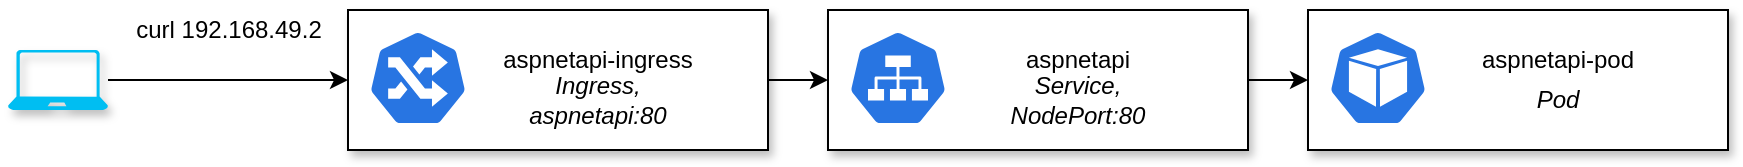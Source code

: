 <mxfile version="15.8.7" type="device" pages="2"><diagram id="gNxFJpp3jdlrwR9IlvdI" name="ingress-routing"><mxGraphModel dx="1102" dy="1025" grid="1" gridSize="10" guides="1" tooltips="1" connect="1" arrows="1" fold="1" page="1" pageScale="1" pageWidth="850" pageHeight="1100" math="0" shadow="0"><root><mxCell id="0"/><mxCell id="1" parent="0"/><mxCell id="nmLJUl8TZIl3hFrVGZ9E-8" value="" style="group" parent="1" vertex="1" connectable="0"><mxGeometry x="430" y="40" width="210" height="70" as="geometry"/></mxCell><mxCell id="nmLJUl8TZIl3hFrVGZ9E-5" value="" style="rounded=0;whiteSpace=wrap;html=1;shadow=1;" parent="nmLJUl8TZIl3hFrVGZ9E-8" vertex="1"><mxGeometry width="210" height="70" as="geometry"/></mxCell><mxCell id="nmLJUl8TZIl3hFrVGZ9E-4" value="" style="sketch=0;html=1;dashed=0;whitespace=wrap;fillColor=#2875E2;strokeColor=#ffffff;points=[[0.005,0.63,0],[0.1,0.2,0],[0.9,0.2,0],[0.5,0,0],[0.995,0.63,0],[0.72,0.99,0],[0.5,1,0],[0.28,0.99,0]];shape=mxgraph.kubernetes.icon;prIcon=svc" parent="nmLJUl8TZIl3hFrVGZ9E-8" vertex="1"><mxGeometry x="10" y="10" width="50" height="48" as="geometry"/></mxCell><mxCell id="nmLJUl8TZIl3hFrVGZ9E-6" value="aspnetapi" style="text;html=1;strokeColor=none;fillColor=none;align=center;verticalAlign=middle;whiteSpace=wrap;rounded=0;shadow=1;" parent="nmLJUl8TZIl3hFrVGZ9E-8" vertex="1"><mxGeometry x="70" y="10" width="110" height="30" as="geometry"/></mxCell><mxCell id="nmLJUl8TZIl3hFrVGZ9E-7" value="&lt;i&gt;Service, NodePort:80&lt;/i&gt;" style="text;html=1;strokeColor=none;fillColor=none;align=center;verticalAlign=middle;whiteSpace=wrap;rounded=0;shadow=1;" parent="nmLJUl8TZIl3hFrVGZ9E-8" vertex="1"><mxGeometry x="70" y="30" width="110" height="30" as="geometry"/></mxCell><mxCell id="nmLJUl8TZIl3hFrVGZ9E-9" value="" style="group" parent="1" vertex="1" connectable="0"><mxGeometry x="670" y="40" width="210" height="70" as="geometry"/></mxCell><mxCell id="nmLJUl8TZIl3hFrVGZ9E-10" value="" style="rounded=0;whiteSpace=wrap;html=1;shadow=1;" parent="nmLJUl8TZIl3hFrVGZ9E-9" vertex="1"><mxGeometry width="210" height="70" as="geometry"/></mxCell><mxCell id="nmLJUl8TZIl3hFrVGZ9E-12" value="aspnetapi-pod" style="text;html=1;strokeColor=none;fillColor=none;align=center;verticalAlign=middle;whiteSpace=wrap;rounded=0;shadow=1;" parent="nmLJUl8TZIl3hFrVGZ9E-9" vertex="1"><mxGeometry x="70" y="10" width="110" height="30" as="geometry"/></mxCell><mxCell id="nmLJUl8TZIl3hFrVGZ9E-13" value="&lt;i&gt;Pod&lt;/i&gt;" style="text;html=1;strokeColor=none;fillColor=none;align=center;verticalAlign=middle;whiteSpace=wrap;rounded=0;shadow=1;" parent="nmLJUl8TZIl3hFrVGZ9E-9" vertex="1"><mxGeometry x="70" y="30" width="110" height="30" as="geometry"/></mxCell><mxCell id="nmLJUl8TZIl3hFrVGZ9E-2" value="" style="sketch=0;html=1;dashed=0;whitespace=wrap;fillColor=#2875E2;strokeColor=#ffffff;points=[[0.005,0.63,0],[0.1,0.2,0],[0.9,0.2,0],[0.5,0,0],[0.995,0.63,0],[0.72,0.99,0],[0.5,1,0],[0.28,0.99,0]];shape=mxgraph.kubernetes.icon;prIcon=pod" parent="nmLJUl8TZIl3hFrVGZ9E-9" vertex="1"><mxGeometry x="10" y="10" width="50" height="48" as="geometry"/></mxCell><mxCell id="nmLJUl8TZIl3hFrVGZ9E-14" value="" style="group" parent="1" vertex="1" connectable="0"><mxGeometry x="190" y="40" width="210" height="70" as="geometry"/></mxCell><mxCell id="nmLJUl8TZIl3hFrVGZ9E-15" value="" style="rounded=0;whiteSpace=wrap;html=1;shadow=1;" parent="nmLJUl8TZIl3hFrVGZ9E-14" vertex="1"><mxGeometry width="210" height="70" as="geometry"/></mxCell><mxCell id="nmLJUl8TZIl3hFrVGZ9E-17" value="aspnetapi-ingress" style="text;html=1;strokeColor=none;fillColor=none;align=center;verticalAlign=middle;whiteSpace=wrap;rounded=0;shadow=1;" parent="nmLJUl8TZIl3hFrVGZ9E-14" vertex="1"><mxGeometry x="70" y="10" width="110" height="30" as="geometry"/></mxCell><mxCell id="nmLJUl8TZIl3hFrVGZ9E-18" value="&lt;i&gt;Ingress,&lt;br&gt;aspnetapi:80&lt;br&gt;&lt;/i&gt;" style="text;html=1;strokeColor=none;fillColor=none;align=center;verticalAlign=middle;whiteSpace=wrap;rounded=0;shadow=1;" parent="nmLJUl8TZIl3hFrVGZ9E-14" vertex="1"><mxGeometry x="70" y="30" width="110" height="30" as="geometry"/></mxCell><mxCell id="nmLJUl8TZIl3hFrVGZ9E-1" value="" style="sketch=0;html=1;dashed=0;whitespace=wrap;fillColor=#2875E2;strokeColor=#ffffff;points=[[0.005,0.63,0],[0.1,0.2,0],[0.9,0.2,0],[0.5,0,0],[0.995,0.63,0],[0.72,0.99,0],[0.5,1,0],[0.28,0.99,0]];shape=mxgraph.kubernetes.icon;prIcon=ing" parent="nmLJUl8TZIl3hFrVGZ9E-14" vertex="1"><mxGeometry x="10" y="10" width="50" height="48" as="geometry"/></mxCell><mxCell id="nmLJUl8TZIl3hFrVGZ9E-20" style="edgeStyle=orthogonalEdgeStyle;rounded=0;orthogonalLoop=1;jettySize=auto;html=1;entryX=0;entryY=0.5;entryDx=0;entryDy=0;" parent="1" source="nmLJUl8TZIl3hFrVGZ9E-15" target="nmLJUl8TZIl3hFrVGZ9E-5" edge="1"><mxGeometry relative="1" as="geometry"/></mxCell><mxCell id="nmLJUl8TZIl3hFrVGZ9E-21" style="edgeStyle=orthogonalEdgeStyle;rounded=0;orthogonalLoop=1;jettySize=auto;html=1;exitX=1;exitY=0.5;exitDx=0;exitDy=0;entryX=0;entryY=0.5;entryDx=0;entryDy=0;" parent="1" source="nmLJUl8TZIl3hFrVGZ9E-5" target="nmLJUl8TZIl3hFrVGZ9E-10" edge="1"><mxGeometry relative="1" as="geometry"/></mxCell><mxCell id="nmLJUl8TZIl3hFrVGZ9E-23" value="&lt;font style=&quot;font-size: 12px&quot;&gt;curl 192.168.49.2&lt;/font&gt;" style="edgeStyle=orthogonalEdgeStyle;rounded=0;orthogonalLoop=1;jettySize=auto;html=1;entryX=0;entryY=0.5;entryDx=0;entryDy=0;" parent="1" source="nmLJUl8TZIl3hFrVGZ9E-22" target="nmLJUl8TZIl3hFrVGZ9E-15" edge="1"><mxGeometry y="25" relative="1" as="geometry"><mxPoint as="offset"/></mxGeometry></mxCell><mxCell id="nmLJUl8TZIl3hFrVGZ9E-22" value="" style="verticalLabelPosition=bottom;html=1;verticalAlign=top;align=center;strokeColor=none;fillColor=#00BEF2;shape=mxgraph.azure.laptop;pointerEvents=1;shadow=1;" parent="1" vertex="1"><mxGeometry x="20" y="60" width="50" height="30" as="geometry"/></mxCell></root></mxGraphModel></diagram><diagram id="zNtj_BdjrQMHbi5WTNGr" name="Page-2"><mxGraphModel dx="1102" dy="1025" grid="1" gridSize="10" guides="1" tooltips="1" connect="1" arrows="1" fold="1" page="1" pageScale="1" pageWidth="850" pageHeight="1100" math="0" shadow="0"><root><mxCell id="0dknJOboTGsquBl8oRTu-0"/><mxCell id="0dknJOboTGsquBl8oRTu-1" parent="0dknJOboTGsquBl8oRTu-0"/></root></mxGraphModel></diagram></mxfile>